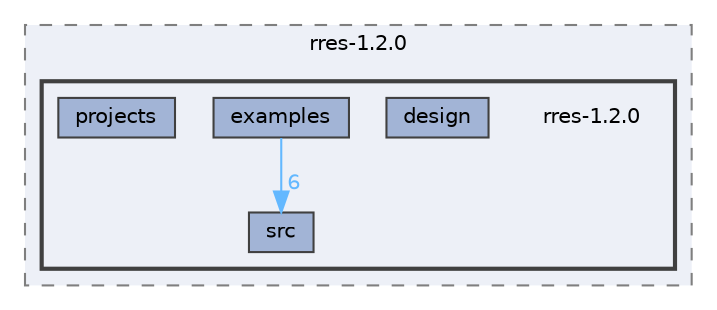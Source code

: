 digraph "techstorm/lib/rres-1.2.0/rres-1.2.0"
{
 // LATEX_PDF_SIZE
  bgcolor="transparent";
  edge [fontname=Helvetica,fontsize=10,labelfontname=Helvetica,labelfontsize=10];
  node [fontname=Helvetica,fontsize=10,shape=box,height=0.2,width=0.4];
  compound=true
  subgraph clusterdir_f8e403be0c11a09896ed8277836f57ec {
    graph [ bgcolor="#edf0f7", pencolor="grey50", label="rres-1.2.0", fontname=Helvetica,fontsize=10 style="filled,dashed", URL="dir_f8e403be0c11a09896ed8277836f57ec.html",tooltip=""]
  subgraph clusterdir_63f1d5203cf255d86d2500401ae86146 {
    graph [ bgcolor="#edf0f7", pencolor="grey25", label="", fontname=Helvetica,fontsize=10 style="filled,bold", URL="dir_63f1d5203cf255d86d2500401ae86146.html",tooltip=""]
    dir_63f1d5203cf255d86d2500401ae86146 [shape=plaintext, label="rres-1.2.0"];
  dir_0e00f78520ecbd9a7cebe81373f4f7e9 [label="design", fillcolor="#a2b4d6", color="grey25", style="filled", URL="dir_0e00f78520ecbd9a7cebe81373f4f7e9.html",tooltip=""];
  dir_9e8425e8c80071821d93d9dfc8882701 [label="examples", fillcolor="#a2b4d6", color="grey25", style="filled", URL="dir_9e8425e8c80071821d93d9dfc8882701.html",tooltip=""];
  dir_ec42d7693af66e56e29ce8123fe26329 [label="projects", fillcolor="#a2b4d6", color="grey25", style="filled", URL="dir_ec42d7693af66e56e29ce8123fe26329.html",tooltip=""];
  dir_1e0b10cabc7b853a5df61de2196db099 [label="src", fillcolor="#a2b4d6", color="grey25", style="filled", URL="dir_1e0b10cabc7b853a5df61de2196db099.html",tooltip=""];
  }
  }
  dir_9e8425e8c80071821d93d9dfc8882701->dir_1e0b10cabc7b853a5df61de2196db099 [headlabel="6", labeldistance=1.5 headhref="dir_000044_000123.html" href="dir_000044_000123.html" color="steelblue1" fontcolor="steelblue1"];
}
